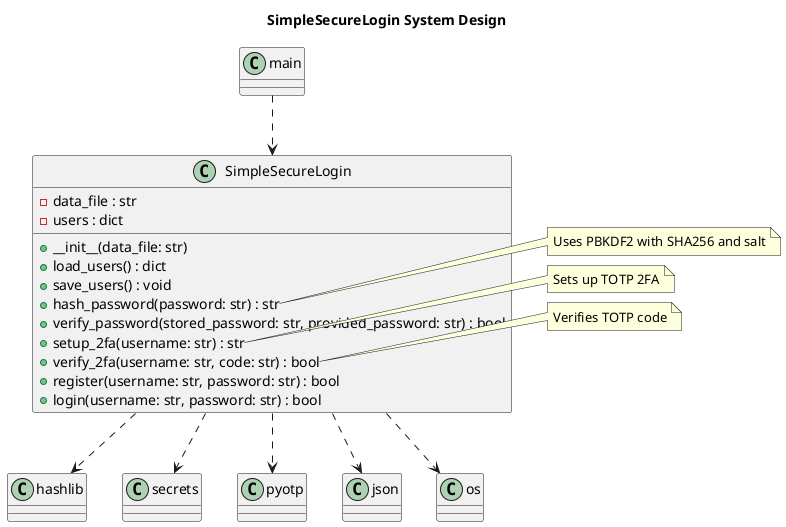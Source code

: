 @startuml

' Title of the diagram
title SimpleSecureLogin System Design

' Main Class
class SimpleSecureLogin {
  - data_file : str
  - users : dict
  + __init__(data_file: str)
  + load_users() : dict
  + save_users() : void
  + hash_password(password: str) : str
  + verify_password(stored_password: str, provided_password: str) : bool
  + setup_2fa(username: str) : str
  + verify_2fa(username: str, code: str) : bool
  + register(username: str, password: str) : bool
  + login(username: str, password: str) : bool
}

' Notes for key methods (Keep them simple)
note right of SimpleSecureLogin::hash_password
  Uses PBKDF2 with SHA256 and salt
end note

note right of SimpleSecureLogin::setup_2fa
  Sets up TOTP 2FA
end note

note right of SimpleSecureLogin::verify_2fa
  Verifies TOTP code
end note


' Dependencies (Uses relationships)
SimpleSecureLogin ..> hashlib
SimpleSecureLogin ..> secrets
SimpleSecureLogin ..> pyotp
SimpleSecureLogin ..> json
SimpleSecureLogin ..> os
main ..> SimpleSecureLogin

@enduml